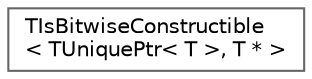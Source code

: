 digraph "Graphical Class Hierarchy"
{
 // INTERACTIVE_SVG=YES
 // LATEX_PDF_SIZE
  bgcolor="transparent";
  edge [fontname=Helvetica,fontsize=10,labelfontname=Helvetica,labelfontsize=10];
  node [fontname=Helvetica,fontsize=10,shape=box,height=0.2,width=0.4];
  rankdir="LR";
  Node0 [id="Node000000",label="TIsBitwiseConstructible\l\< TUniquePtr\< T \>, T * \>",height=0.2,width=0.4,color="grey40", fillcolor="white", style="filled",URL="$d6/d8b/structTIsBitwiseConstructible_3_01TUniquePtr_3_01T_01_4_00_01T_01_5_01_4.html",tooltip=" "];
}
